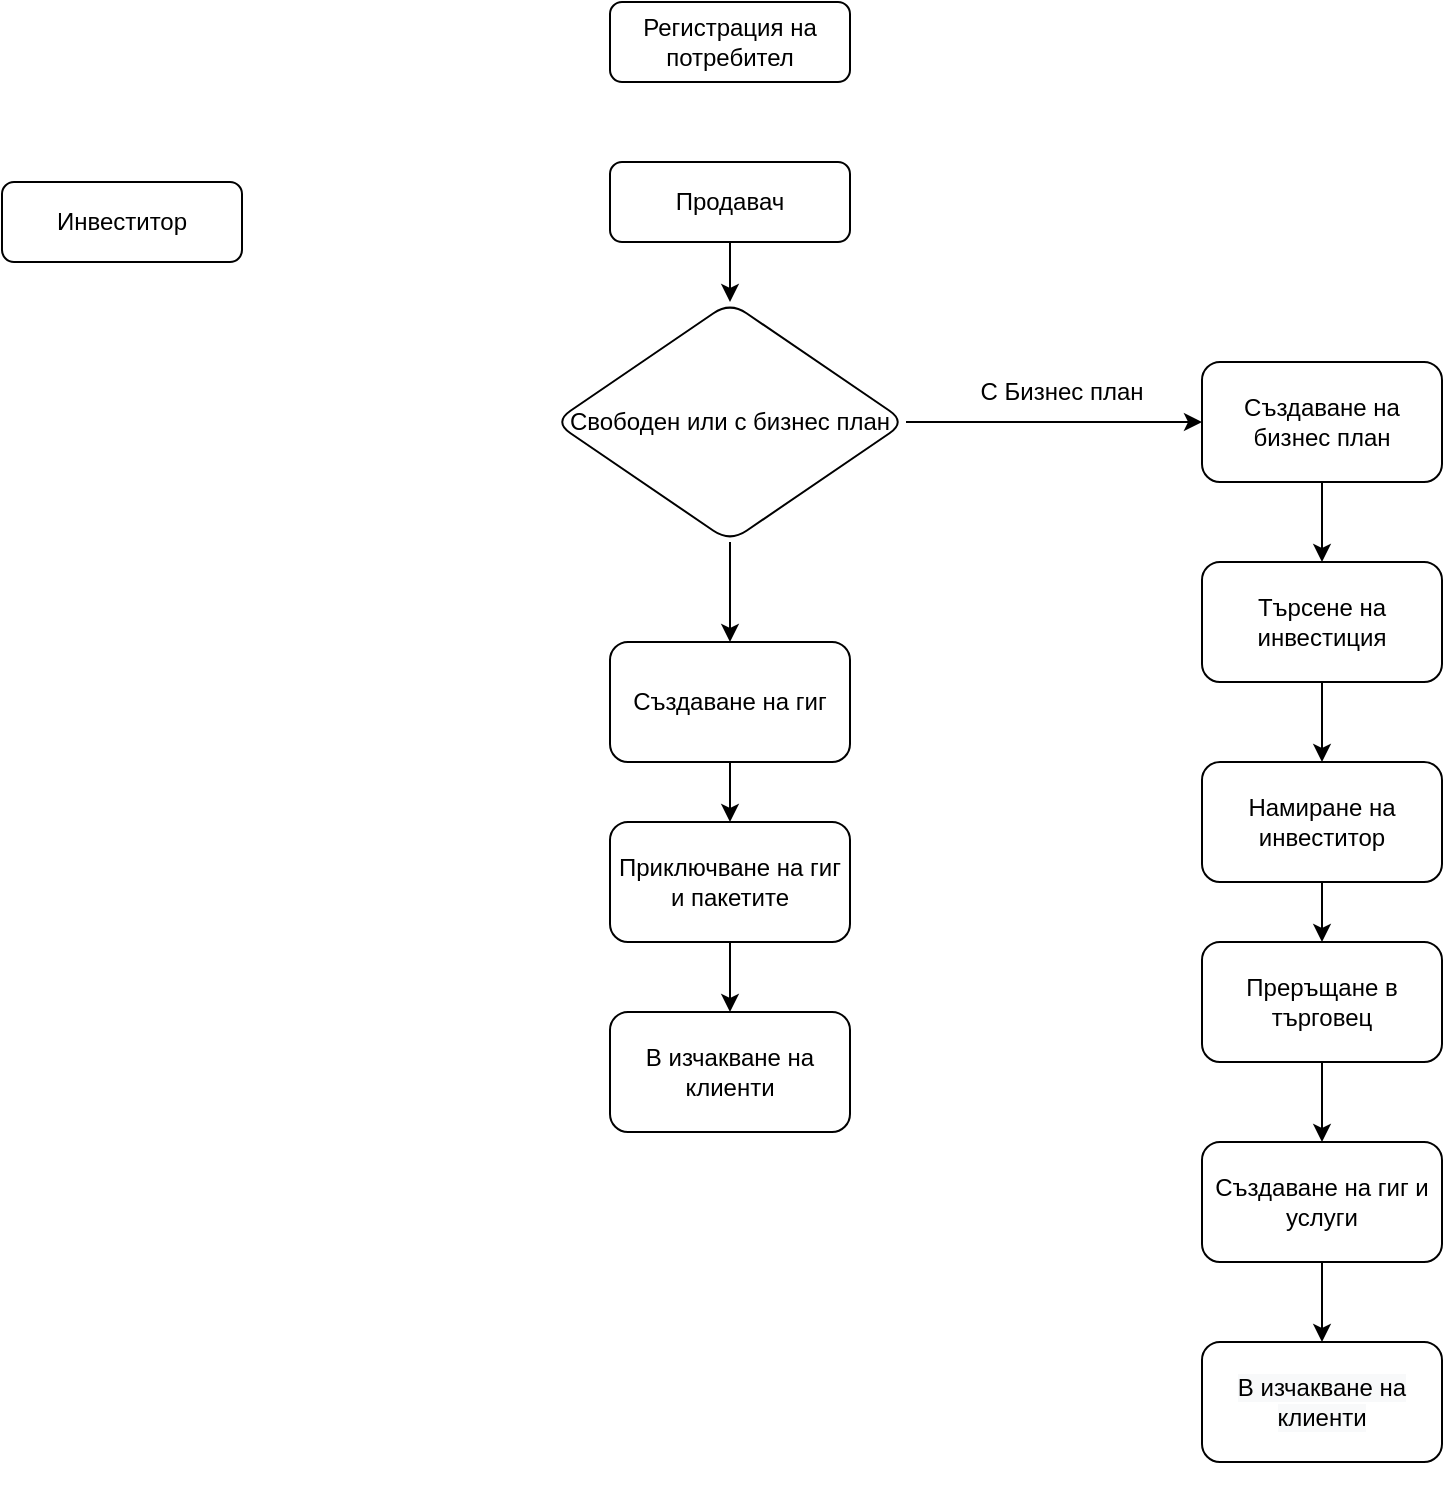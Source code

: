 <mxfile version="14.1.8" type="device"><diagram id="C5RBs43oDa-KdzZeNtuy" name="Page-1"><mxGraphModel dx="1422" dy="822" grid="1" gridSize="10" guides="1" tooltips="1" connect="1" arrows="1" fold="1" page="1" pageScale="1" pageWidth="827" pageHeight="1169" math="0" shadow="0"><root><mxCell id="WIyWlLk6GJQsqaUBKTNV-0"/><mxCell id="WIyWlLk6GJQsqaUBKTNV-1" parent="WIyWlLk6GJQsqaUBKTNV-0"/><mxCell id="WIyWlLk6GJQsqaUBKTNV-3" value="Регистрация на потребител" style="rounded=1;whiteSpace=wrap;html=1;fontSize=12;glass=0;strokeWidth=1;shadow=0;" parent="WIyWlLk6GJQsqaUBKTNV-1" vertex="1"><mxGeometry x="354" y="20" width="120" height="40" as="geometry"/></mxCell><mxCell id="olzadVQGz5tXUZdICBb--9" value="" style="edgeStyle=orthogonalEdgeStyle;rounded=0;orthogonalLoop=1;jettySize=auto;html=1;" edge="1" parent="WIyWlLk6GJQsqaUBKTNV-1" source="olzadVQGz5tXUZdICBb--0" target="olzadVQGz5tXUZdICBb--8"><mxGeometry relative="1" as="geometry"/></mxCell><mxCell id="olzadVQGz5tXUZdICBb--0" value="Продавач" style="rounded=1;whiteSpace=wrap;html=1;fontSize=12;glass=0;strokeWidth=1;shadow=0;" vertex="1" parent="WIyWlLk6GJQsqaUBKTNV-1"><mxGeometry x="354" y="100" width="120" height="40" as="geometry"/></mxCell><mxCell id="olzadVQGz5tXUZdICBb--1" value="Инвеститор" style="rounded=1;whiteSpace=wrap;html=1;fontSize=12;glass=0;strokeWidth=1;shadow=0;" vertex="1" parent="WIyWlLk6GJQsqaUBKTNV-1"><mxGeometry x="50" y="110" width="120" height="40" as="geometry"/></mxCell><mxCell id="olzadVQGz5tXUZdICBb--13" style="edgeStyle=orthogonalEdgeStyle;rounded=0;orthogonalLoop=1;jettySize=auto;html=1;" edge="1" parent="WIyWlLk6GJQsqaUBKTNV-1" source="olzadVQGz5tXUZdICBb--2" target="olzadVQGz5tXUZdICBb--4"><mxGeometry relative="1" as="geometry"/></mxCell><mxCell id="olzadVQGz5tXUZdICBb--2" value="Създаване на бизнес план" style="whiteSpace=wrap;html=1;rounded=1;shadow=0;strokeWidth=1;glass=0;" vertex="1" parent="WIyWlLk6GJQsqaUBKTNV-1"><mxGeometry x="650" y="200" width="120" height="60" as="geometry"/></mxCell><mxCell id="olzadVQGz5tXUZdICBb--19" value="" style="edgeStyle=orthogonalEdgeStyle;rounded=0;orthogonalLoop=1;jettySize=auto;html=1;" edge="1" parent="WIyWlLk6GJQsqaUBKTNV-1" source="olzadVQGz5tXUZdICBb--4" target="olzadVQGz5tXUZdICBb--18"><mxGeometry relative="1" as="geometry"/></mxCell><mxCell id="olzadVQGz5tXUZdICBb--4" value="Търсене на инвестиция" style="whiteSpace=wrap;html=1;rounded=1;shadow=0;strokeWidth=1;glass=0;" vertex="1" parent="WIyWlLk6GJQsqaUBKTNV-1"><mxGeometry x="650" y="300" width="120" height="60" as="geometry"/></mxCell><mxCell id="olzadVQGz5tXUZdICBb--7" style="edgeStyle=orthogonalEdgeStyle;rounded=0;orthogonalLoop=1;jettySize=auto;html=1;exitX=0.5;exitY=1;exitDx=0;exitDy=0;" edge="1" parent="WIyWlLk6GJQsqaUBKTNV-1" source="olzadVQGz5tXUZdICBb--0" target="olzadVQGz5tXUZdICBb--0"><mxGeometry relative="1" as="geometry"/></mxCell><mxCell id="olzadVQGz5tXUZdICBb--11" value="" style="edgeStyle=orthogonalEdgeStyle;rounded=0;orthogonalLoop=1;jettySize=auto;html=1;" edge="1" parent="WIyWlLk6GJQsqaUBKTNV-1" source="olzadVQGz5tXUZdICBb--8" target="olzadVQGz5tXUZdICBb--2"><mxGeometry relative="1" as="geometry"><mxPoint x="582" y="230" as="targetPoint"/></mxGeometry></mxCell><mxCell id="olzadVQGz5tXUZdICBb--15" value="" style="edgeStyle=orthogonalEdgeStyle;rounded=0;orthogonalLoop=1;jettySize=auto;html=1;" edge="1" parent="WIyWlLk6GJQsqaUBKTNV-1" source="olzadVQGz5tXUZdICBb--8" target="olzadVQGz5tXUZdICBb--14"><mxGeometry relative="1" as="geometry"/></mxCell><mxCell id="olzadVQGz5tXUZdICBb--8" value="Свободен или с бизнес план" style="rhombus;whiteSpace=wrap;html=1;rounded=1;shadow=0;strokeWidth=1;glass=0;" vertex="1" parent="WIyWlLk6GJQsqaUBKTNV-1"><mxGeometry x="326" y="170" width="176" height="120" as="geometry"/></mxCell><mxCell id="olzadVQGz5tXUZdICBb--12" value="С Бизнес план" style="text;html=1;strokeColor=none;fillColor=none;align=center;verticalAlign=middle;whiteSpace=wrap;rounded=0;" vertex="1" parent="WIyWlLk6GJQsqaUBKTNV-1"><mxGeometry x="510" y="200" width="140" height="30" as="geometry"/></mxCell><mxCell id="olzadVQGz5tXUZdICBb--17" value="" style="edgeStyle=orthogonalEdgeStyle;rounded=0;orthogonalLoop=1;jettySize=auto;html=1;" edge="1" parent="WIyWlLk6GJQsqaUBKTNV-1" source="olzadVQGz5tXUZdICBb--14" target="olzadVQGz5tXUZdICBb--16"><mxGeometry relative="1" as="geometry"/></mxCell><mxCell id="olzadVQGz5tXUZdICBb--14" value="Създаване на гиг" style="whiteSpace=wrap;html=1;rounded=1;shadow=0;strokeWidth=1;glass=0;" vertex="1" parent="WIyWlLk6GJQsqaUBKTNV-1"><mxGeometry x="354" y="340" width="120" height="60" as="geometry"/></mxCell><mxCell id="olzadVQGz5tXUZdICBb--23" value="" style="edgeStyle=orthogonalEdgeStyle;rounded=0;orthogonalLoop=1;jettySize=auto;html=1;" edge="1" parent="WIyWlLk6GJQsqaUBKTNV-1" source="olzadVQGz5tXUZdICBb--16" target="olzadVQGz5tXUZdICBb--22"><mxGeometry relative="1" as="geometry"/></mxCell><mxCell id="olzadVQGz5tXUZdICBb--16" value="Приключване на гиг и пакетите" style="whiteSpace=wrap;html=1;rounded=1;shadow=0;strokeWidth=1;glass=0;" vertex="1" parent="WIyWlLk6GJQsqaUBKTNV-1"><mxGeometry x="354" y="430" width="120" height="60" as="geometry"/></mxCell><mxCell id="olzadVQGz5tXUZdICBb--21" value="" style="edgeStyle=orthogonalEdgeStyle;rounded=0;orthogonalLoop=1;jettySize=auto;html=1;" edge="1" parent="WIyWlLk6GJQsqaUBKTNV-1" source="olzadVQGz5tXUZdICBb--18" target="olzadVQGz5tXUZdICBb--20"><mxGeometry relative="1" as="geometry"/></mxCell><mxCell id="olzadVQGz5tXUZdICBb--18" value="Намиране на инвеститор" style="whiteSpace=wrap;html=1;rounded=1;shadow=0;strokeWidth=1;glass=0;" vertex="1" parent="WIyWlLk6GJQsqaUBKTNV-1"><mxGeometry x="650" y="400" width="120" height="60" as="geometry"/></mxCell><mxCell id="olzadVQGz5tXUZdICBb--26" value="" style="edgeStyle=orthogonalEdgeStyle;rounded=0;orthogonalLoop=1;jettySize=auto;html=1;" edge="1" parent="WIyWlLk6GJQsqaUBKTNV-1" source="olzadVQGz5tXUZdICBb--20" target="olzadVQGz5tXUZdICBb--25"><mxGeometry relative="1" as="geometry"/></mxCell><mxCell id="olzadVQGz5tXUZdICBb--20" value="Преръщане в търговец" style="whiteSpace=wrap;html=1;rounded=1;shadow=0;strokeWidth=1;glass=0;" vertex="1" parent="WIyWlLk6GJQsqaUBKTNV-1"><mxGeometry x="650" y="490" width="120" height="60" as="geometry"/></mxCell><mxCell id="olzadVQGz5tXUZdICBb--22" value="В изчакване на клиенти" style="whiteSpace=wrap;html=1;rounded=1;shadow=0;strokeWidth=1;glass=0;" vertex="1" parent="WIyWlLk6GJQsqaUBKTNV-1"><mxGeometry x="354" y="525" width="120" height="60" as="geometry"/></mxCell><mxCell id="olzadVQGz5tXUZdICBb--28" value="" style="edgeStyle=orthogonalEdgeStyle;rounded=0;orthogonalLoop=1;jettySize=auto;html=1;" edge="1" parent="WIyWlLk6GJQsqaUBKTNV-1" source="olzadVQGz5tXUZdICBb--25" target="olzadVQGz5tXUZdICBb--27"><mxGeometry relative="1" as="geometry"/></mxCell><mxCell id="olzadVQGz5tXUZdICBb--25" value="Създаване на гиг и услуги" style="whiteSpace=wrap;html=1;rounded=1;shadow=0;strokeWidth=1;glass=0;" vertex="1" parent="WIyWlLk6GJQsqaUBKTNV-1"><mxGeometry x="650" y="590" width="120" height="60" as="geometry"/></mxCell><mxCell id="olzadVQGz5tXUZdICBb--27" value="&#10;&#10;&lt;span style=&quot;color: rgb(0, 0, 0); font-family: helvetica; font-size: 12px; font-style: normal; font-weight: 400; letter-spacing: normal; text-align: center; text-indent: 0px; text-transform: none; word-spacing: 0px; background-color: rgb(248, 249, 250); display: inline; float: none;&quot;&gt;В изчакване на клиенти&lt;/span&gt;&#10;&#10;" style="whiteSpace=wrap;html=1;rounded=1;shadow=0;strokeWidth=1;glass=0;" vertex="1" parent="WIyWlLk6GJQsqaUBKTNV-1"><mxGeometry x="650" y="690" width="120" height="60" as="geometry"/></mxCell></root></mxGraphModel></diagram></mxfile>